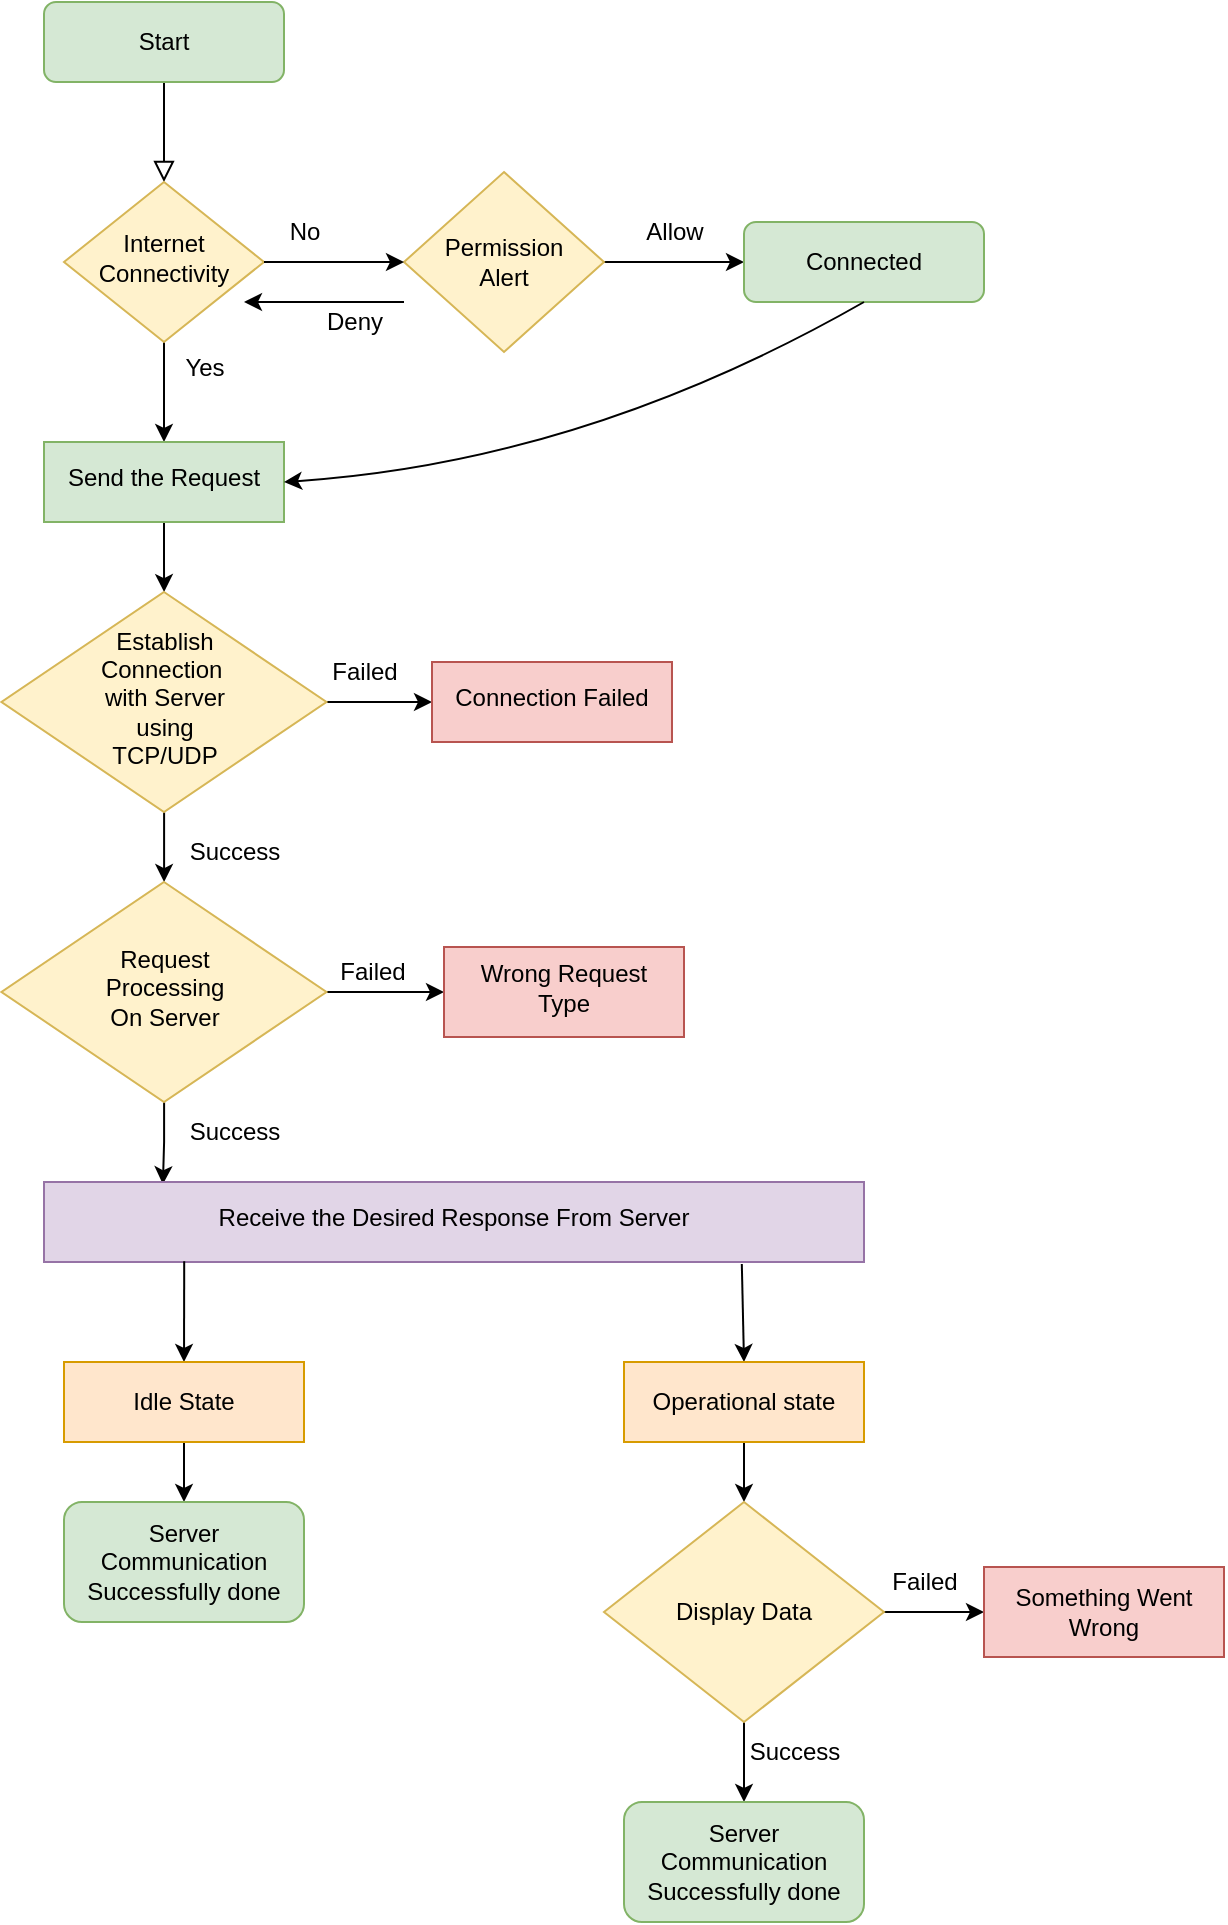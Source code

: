<mxfile version="21.2.3" type="github">
  <diagram id="C5RBs43oDa-KdzZeNtuy" name="Page-1">
    <mxGraphModel dx="1050" dy="581" grid="1" gridSize="10" guides="1" tooltips="1" connect="1" arrows="1" fold="1" page="1" pageScale="1" pageWidth="827" pageHeight="1169" math="0" shadow="0">
      <root>
        <mxCell id="WIyWlLk6GJQsqaUBKTNV-0" />
        <mxCell id="WIyWlLk6GJQsqaUBKTNV-1" parent="WIyWlLk6GJQsqaUBKTNV-0" />
        <mxCell id="WIyWlLk6GJQsqaUBKTNV-2" value="" style="rounded=0;html=1;jettySize=auto;orthogonalLoop=1;fontSize=11;endArrow=block;endFill=0;endSize=8;strokeWidth=1;shadow=0;labelBackgroundColor=none;edgeStyle=orthogonalEdgeStyle;" parent="WIyWlLk6GJQsqaUBKTNV-1" source="WIyWlLk6GJQsqaUBKTNV-3" target="WIyWlLk6GJQsqaUBKTNV-6" edge="1">
          <mxGeometry relative="1" as="geometry" />
        </mxCell>
        <mxCell id="WIyWlLk6GJQsqaUBKTNV-3" value="Start" style="rounded=1;whiteSpace=wrap;html=1;fontSize=12;glass=0;strokeWidth=1;shadow=0;fillColor=#d5e8d4;strokeColor=#82b366;" parent="WIyWlLk6GJQsqaUBKTNV-1" vertex="1">
          <mxGeometry x="160" y="80" width="120" height="40" as="geometry" />
        </mxCell>
        <mxCell id="oW8vfRG4xfct3vdIjHn0-7" value="" style="edgeStyle=orthogonalEdgeStyle;rounded=0;orthogonalLoop=1;jettySize=auto;html=1;" edge="1" parent="WIyWlLk6GJQsqaUBKTNV-1" source="WIyWlLk6GJQsqaUBKTNV-6" target="oW8vfRG4xfct3vdIjHn0-6">
          <mxGeometry relative="1" as="geometry" />
        </mxCell>
        <mxCell id="WIyWlLk6GJQsqaUBKTNV-6" value="Internet Connectivity" style="rhombus;whiteSpace=wrap;html=1;shadow=0;fontFamily=Helvetica;fontSize=12;align=center;strokeWidth=1;spacing=6;spacingTop=-4;fillColor=#fff2cc;strokeColor=#d6b656;" parent="WIyWlLk6GJQsqaUBKTNV-1" vertex="1">
          <mxGeometry x="170" y="170" width="100" height="80" as="geometry" />
        </mxCell>
        <mxCell id="oW8vfRG4xfct3vdIjHn0-1" value="" style="edgeStyle=orthogonalEdgeStyle;rounded=0;orthogonalLoop=1;jettySize=auto;html=1;exitX=1;exitY=0.5;exitDx=0;exitDy=0;entryX=0;entryY=0.5;entryDx=0;entryDy=0;" edge="1" parent="WIyWlLk6GJQsqaUBKTNV-1" source="oW8vfRG4xfct3vdIjHn0-10" target="oW8vfRG4xfct3vdIjHn0-0">
          <mxGeometry relative="1" as="geometry">
            <mxPoint x="440" y="200" as="sourcePoint" />
          </mxGeometry>
        </mxCell>
        <mxCell id="oW8vfRG4xfct3vdIjHn0-0" value="Connected" style="whiteSpace=wrap;html=1;rounded=1;glass=0;strokeWidth=1;shadow=0;fillColor=#d5e8d4;strokeColor=#82b366;" vertex="1" parent="WIyWlLk6GJQsqaUBKTNV-1">
          <mxGeometry x="510" y="190" width="120" height="40" as="geometry" />
        </mxCell>
        <mxCell id="oW8vfRG4xfct3vdIjHn0-2" value="Allow" style="text;html=1;align=center;verticalAlign=middle;resizable=0;points=[];autosize=1;strokeColor=none;fillColor=none;" vertex="1" parent="WIyWlLk6GJQsqaUBKTNV-1">
          <mxGeometry x="450" y="180" width="50" height="30" as="geometry" />
        </mxCell>
        <mxCell id="oW8vfRG4xfct3vdIjHn0-17" value="" style="edgeStyle=orthogonalEdgeStyle;rounded=0;orthogonalLoop=1;jettySize=auto;html=1;" edge="1" parent="WIyWlLk6GJQsqaUBKTNV-1" source="oW8vfRG4xfct3vdIjHn0-6" target="oW8vfRG4xfct3vdIjHn0-16">
          <mxGeometry relative="1" as="geometry" />
        </mxCell>
        <mxCell id="oW8vfRG4xfct3vdIjHn0-6" value="Send the Request" style="whiteSpace=wrap;html=1;shadow=0;strokeWidth=1;spacing=6;spacingTop=-4;fillColor=#d5e8d4;strokeColor=#82b366;" vertex="1" parent="WIyWlLk6GJQsqaUBKTNV-1">
          <mxGeometry x="160" y="300" width="120" height="40" as="geometry" />
        </mxCell>
        <mxCell id="oW8vfRG4xfct3vdIjHn0-8" value="" style="curved=1;endArrow=classic;html=1;rounded=0;exitX=0.5;exitY=1;exitDx=0;exitDy=0;entryX=1;entryY=0.5;entryDx=0;entryDy=0;" edge="1" parent="WIyWlLk6GJQsqaUBKTNV-1" source="oW8vfRG4xfct3vdIjHn0-0" target="oW8vfRG4xfct3vdIjHn0-6">
          <mxGeometry width="50" height="50" relative="1" as="geometry">
            <mxPoint x="430" y="360" as="sourcePoint" />
            <mxPoint x="480" y="310" as="targetPoint" />
            <Array as="points">
              <mxPoint x="430" y="310" />
            </Array>
          </mxGeometry>
        </mxCell>
        <mxCell id="oW8vfRG4xfct3vdIjHn0-9" value="Yes" style="text;html=1;align=center;verticalAlign=middle;resizable=0;points=[];autosize=1;strokeColor=none;fillColor=none;" vertex="1" parent="WIyWlLk6GJQsqaUBKTNV-1">
          <mxGeometry x="220" y="248" width="40" height="30" as="geometry" />
        </mxCell>
        <mxCell id="oW8vfRG4xfct3vdIjHn0-10" value="Permission&lt;br&gt;Alert" style="rhombus;whiteSpace=wrap;html=1;fillColor=#fff2cc;strokeColor=#d6b656;" vertex="1" parent="WIyWlLk6GJQsqaUBKTNV-1">
          <mxGeometry x="340" y="165" width="100" height="90" as="geometry" />
        </mxCell>
        <mxCell id="oW8vfRG4xfct3vdIjHn0-11" value="" style="endArrow=classic;html=1;rounded=0;entryX=0;entryY=0.5;entryDx=0;entryDy=0;exitX=1;exitY=0.5;exitDx=0;exitDy=0;" edge="1" parent="WIyWlLk6GJQsqaUBKTNV-1" source="WIyWlLk6GJQsqaUBKTNV-6" target="oW8vfRG4xfct3vdIjHn0-10">
          <mxGeometry width="50" height="50" relative="1" as="geometry">
            <mxPoint x="80" y="280" as="sourcePoint" />
            <mxPoint x="130" y="230" as="targetPoint" />
          </mxGeometry>
        </mxCell>
        <mxCell id="oW8vfRG4xfct3vdIjHn0-12" value="No" style="text;html=1;align=center;verticalAlign=middle;resizable=0;points=[];autosize=1;strokeColor=none;fillColor=none;" vertex="1" parent="WIyWlLk6GJQsqaUBKTNV-1">
          <mxGeometry x="270" y="180" width="40" height="30" as="geometry" />
        </mxCell>
        <mxCell id="oW8vfRG4xfct3vdIjHn0-14" value="" style="endArrow=classic;html=1;rounded=0;" edge="1" parent="WIyWlLk6GJQsqaUBKTNV-1">
          <mxGeometry width="50" height="50" relative="1" as="geometry">
            <mxPoint x="340" y="230" as="sourcePoint" />
            <mxPoint x="260" y="230" as="targetPoint" />
          </mxGeometry>
        </mxCell>
        <mxCell id="oW8vfRG4xfct3vdIjHn0-15" value="Deny&lt;br&gt;" style="text;html=1;align=center;verticalAlign=middle;resizable=0;points=[];autosize=1;strokeColor=none;fillColor=none;" vertex="1" parent="WIyWlLk6GJQsqaUBKTNV-1">
          <mxGeometry x="290" y="225" width="50" height="30" as="geometry" />
        </mxCell>
        <mxCell id="oW8vfRG4xfct3vdIjHn0-20" value="" style="edgeStyle=orthogonalEdgeStyle;rounded=0;orthogonalLoop=1;jettySize=auto;html=1;" edge="1" parent="WIyWlLk6GJQsqaUBKTNV-1" source="oW8vfRG4xfct3vdIjHn0-16" target="oW8vfRG4xfct3vdIjHn0-19">
          <mxGeometry relative="1" as="geometry" />
        </mxCell>
        <mxCell id="oW8vfRG4xfct3vdIjHn0-24" value="" style="edgeStyle=orthogonalEdgeStyle;rounded=0;orthogonalLoop=1;jettySize=auto;html=1;" edge="1" parent="WIyWlLk6GJQsqaUBKTNV-1" source="oW8vfRG4xfct3vdIjHn0-16" target="oW8vfRG4xfct3vdIjHn0-23">
          <mxGeometry relative="1" as="geometry" />
        </mxCell>
        <mxCell id="oW8vfRG4xfct3vdIjHn0-16" value="Establish&lt;br&gt;Connection&amp;nbsp;&lt;br&gt;with Server&lt;br&gt;using&lt;br&gt;TCP/UDP" style="rhombus;whiteSpace=wrap;html=1;shadow=0;strokeWidth=1;spacing=6;spacingTop=-4;fillColor=#fff2cc;strokeColor=#d6b656;" vertex="1" parent="WIyWlLk6GJQsqaUBKTNV-1">
          <mxGeometry x="138.75" y="375" width="162.5" height="110" as="geometry" />
        </mxCell>
        <mxCell id="oW8vfRG4xfct3vdIjHn0-19" value="Connection Failed" style="whiteSpace=wrap;html=1;shadow=0;strokeWidth=1;spacing=6;spacingTop=-4;fillColor=#f8cecc;strokeColor=#b85450;" vertex="1" parent="WIyWlLk6GJQsqaUBKTNV-1">
          <mxGeometry x="354" y="410" width="120" height="40" as="geometry" />
        </mxCell>
        <mxCell id="oW8vfRG4xfct3vdIjHn0-21" value="Failed" style="text;html=1;align=center;verticalAlign=middle;resizable=0;points=[];autosize=1;strokeColor=none;fillColor=none;" vertex="1" parent="WIyWlLk6GJQsqaUBKTNV-1">
          <mxGeometry x="290" y="400" width="60" height="30" as="geometry" />
        </mxCell>
        <mxCell id="oW8vfRG4xfct3vdIjHn0-27" value="" style="edgeStyle=orthogonalEdgeStyle;rounded=0;orthogonalLoop=1;jettySize=auto;html=1;" edge="1" parent="WIyWlLk6GJQsqaUBKTNV-1" source="oW8vfRG4xfct3vdIjHn0-23" target="oW8vfRG4xfct3vdIjHn0-26">
          <mxGeometry relative="1" as="geometry" />
        </mxCell>
        <mxCell id="oW8vfRG4xfct3vdIjHn0-30" value="" style="edgeStyle=orthogonalEdgeStyle;rounded=0;orthogonalLoop=1;jettySize=auto;html=1;entryX=0.145;entryY=0.028;entryDx=0;entryDy=0;entryPerimeter=0;" edge="1" parent="WIyWlLk6GJQsqaUBKTNV-1" source="oW8vfRG4xfct3vdIjHn0-23" target="oW8vfRG4xfct3vdIjHn0-29">
          <mxGeometry relative="1" as="geometry" />
        </mxCell>
        <mxCell id="oW8vfRG4xfct3vdIjHn0-23" value="Request &lt;br&gt;Processing&lt;br&gt;On Server" style="rhombus;whiteSpace=wrap;html=1;shadow=0;strokeWidth=1;spacing=6;spacingTop=-4;fillColor=#fff2cc;strokeColor=#d6b656;" vertex="1" parent="WIyWlLk6GJQsqaUBKTNV-1">
          <mxGeometry x="138.75" y="520" width="162.5" height="110" as="geometry" />
        </mxCell>
        <mxCell id="oW8vfRG4xfct3vdIjHn0-25" value="Success" style="text;html=1;align=center;verticalAlign=middle;resizable=0;points=[];autosize=1;strokeColor=none;fillColor=none;" vertex="1" parent="WIyWlLk6GJQsqaUBKTNV-1">
          <mxGeometry x="220" y="490" width="70" height="30" as="geometry" />
        </mxCell>
        <mxCell id="oW8vfRG4xfct3vdIjHn0-26" value="Wrong Request Type" style="whiteSpace=wrap;html=1;shadow=0;strokeWidth=1;spacing=6;spacingTop=-4;fillColor=#f8cecc;strokeColor=#b85450;" vertex="1" parent="WIyWlLk6GJQsqaUBKTNV-1">
          <mxGeometry x="360" y="552.5" width="120" height="45" as="geometry" />
        </mxCell>
        <mxCell id="oW8vfRG4xfct3vdIjHn0-28" value="Failed" style="text;html=1;align=center;verticalAlign=middle;resizable=0;points=[];autosize=1;strokeColor=none;fillColor=none;" vertex="1" parent="WIyWlLk6GJQsqaUBKTNV-1">
          <mxGeometry x="294" y="550" width="60" height="30" as="geometry" />
        </mxCell>
        <mxCell id="oW8vfRG4xfct3vdIjHn0-29" value="Receive the Desired Response From Server" style="whiteSpace=wrap;html=1;shadow=0;strokeWidth=1;spacing=6;spacingTop=-4;fillColor=#e1d5e7;strokeColor=#9673a6;" vertex="1" parent="WIyWlLk6GJQsqaUBKTNV-1">
          <mxGeometry x="160" y="670" width="410" height="40" as="geometry" />
        </mxCell>
        <mxCell id="oW8vfRG4xfct3vdIjHn0-31" value="Success" style="text;html=1;align=center;verticalAlign=middle;resizable=0;points=[];autosize=1;strokeColor=none;fillColor=none;" vertex="1" parent="WIyWlLk6GJQsqaUBKTNV-1">
          <mxGeometry x="220" y="630" width="70" height="30" as="geometry" />
        </mxCell>
        <mxCell id="oW8vfRG4xfct3vdIjHn0-32" value="" style="endArrow=classic;html=1;rounded=0;exitX=0.171;exitY=0.99;exitDx=0;exitDy=0;exitPerimeter=0;entryX=0.5;entryY=0;entryDx=0;entryDy=0;" edge="1" parent="WIyWlLk6GJQsqaUBKTNV-1" source="oW8vfRG4xfct3vdIjHn0-29" target="oW8vfRG4xfct3vdIjHn0-36">
          <mxGeometry width="50" height="50" relative="1" as="geometry">
            <mxPoint x="180" y="860" as="sourcePoint" />
            <mxPoint x="230" y="762.5" as="targetPoint" />
          </mxGeometry>
        </mxCell>
        <mxCell id="oW8vfRG4xfct3vdIjHn0-33" value="" style="endArrow=classic;html=1;rounded=0;entryX=0.5;entryY=0;entryDx=0;entryDy=0;exitX=0.851;exitY=1.024;exitDx=0;exitDy=0;exitPerimeter=0;" edge="1" parent="WIyWlLk6GJQsqaUBKTNV-1" source="oW8vfRG4xfct3vdIjHn0-29" target="oW8vfRG4xfct3vdIjHn0-37">
          <mxGeometry width="50" height="50" relative="1" as="geometry">
            <mxPoint x="520" y="710" as="sourcePoint" />
            <mxPoint x="510" y="762.5" as="targetPoint" />
          </mxGeometry>
        </mxCell>
        <mxCell id="oW8vfRG4xfct3vdIjHn0-40" value="" style="edgeStyle=orthogonalEdgeStyle;rounded=0;orthogonalLoop=1;jettySize=auto;html=1;" edge="1" parent="WIyWlLk6GJQsqaUBKTNV-1" source="oW8vfRG4xfct3vdIjHn0-36" target="oW8vfRG4xfct3vdIjHn0-39">
          <mxGeometry relative="1" as="geometry" />
        </mxCell>
        <mxCell id="oW8vfRG4xfct3vdIjHn0-36" value="Idle State" style="rounded=0;whiteSpace=wrap;html=1;fillColor=#ffe6cc;strokeColor=#d79b00;" vertex="1" parent="WIyWlLk6GJQsqaUBKTNV-1">
          <mxGeometry x="170" y="760" width="120" height="40" as="geometry" />
        </mxCell>
        <mxCell id="oW8vfRG4xfct3vdIjHn0-42" value="" style="edgeStyle=orthogonalEdgeStyle;rounded=0;orthogonalLoop=1;jettySize=auto;html=1;" edge="1" parent="WIyWlLk6GJQsqaUBKTNV-1" source="oW8vfRG4xfct3vdIjHn0-37" target="oW8vfRG4xfct3vdIjHn0-41">
          <mxGeometry relative="1" as="geometry" />
        </mxCell>
        <mxCell id="oW8vfRG4xfct3vdIjHn0-37" value="Operational state" style="rounded=0;whiteSpace=wrap;html=1;fillColor=#ffe6cc;strokeColor=#d79b00;" vertex="1" parent="WIyWlLk6GJQsqaUBKTNV-1">
          <mxGeometry x="450" y="760" width="120" height="40" as="geometry" />
        </mxCell>
        <mxCell id="oW8vfRG4xfct3vdIjHn0-39" value="Server Communication&lt;br&gt;Successfully done" style="rounded=1;whiteSpace=wrap;html=1;fillColor=#d5e8d4;strokeColor=#82b366;" vertex="1" parent="WIyWlLk6GJQsqaUBKTNV-1">
          <mxGeometry x="170" y="830" width="120" height="60" as="geometry" />
        </mxCell>
        <mxCell id="oW8vfRG4xfct3vdIjHn0-44" value="" style="edgeStyle=orthogonalEdgeStyle;rounded=0;orthogonalLoop=1;jettySize=auto;html=1;" edge="1" parent="WIyWlLk6GJQsqaUBKTNV-1" source="oW8vfRG4xfct3vdIjHn0-41" target="oW8vfRG4xfct3vdIjHn0-43">
          <mxGeometry relative="1" as="geometry" />
        </mxCell>
        <mxCell id="oW8vfRG4xfct3vdIjHn0-47" value="" style="edgeStyle=orthogonalEdgeStyle;rounded=0;orthogonalLoop=1;jettySize=auto;html=1;entryX=0.5;entryY=0;entryDx=0;entryDy=0;" edge="1" parent="WIyWlLk6GJQsqaUBKTNV-1" source="oW8vfRG4xfct3vdIjHn0-41" target="oW8vfRG4xfct3vdIjHn0-48">
          <mxGeometry relative="1" as="geometry">
            <mxPoint x="510" y="1045" as="targetPoint" />
          </mxGeometry>
        </mxCell>
        <mxCell id="oW8vfRG4xfct3vdIjHn0-41" value="Display Data" style="rhombus;whiteSpace=wrap;html=1;rounded=0;fillColor=#fff2cc;strokeColor=#d6b656;" vertex="1" parent="WIyWlLk6GJQsqaUBKTNV-1">
          <mxGeometry x="440" y="830" width="140" height="110" as="geometry" />
        </mxCell>
        <mxCell id="oW8vfRG4xfct3vdIjHn0-43" value="Something Went Wrong" style="whiteSpace=wrap;html=1;rounded=0;fillColor=#f8cecc;strokeColor=#b85450;" vertex="1" parent="WIyWlLk6GJQsqaUBKTNV-1">
          <mxGeometry x="630" y="862.5" width="120" height="45" as="geometry" />
        </mxCell>
        <mxCell id="oW8vfRG4xfct3vdIjHn0-45" value="Failed" style="text;html=1;align=center;verticalAlign=middle;resizable=0;points=[];autosize=1;strokeColor=none;fillColor=none;" vertex="1" parent="WIyWlLk6GJQsqaUBKTNV-1">
          <mxGeometry x="570" y="855" width="60" height="30" as="geometry" />
        </mxCell>
        <mxCell id="oW8vfRG4xfct3vdIjHn0-48" value="Server Communication&lt;br style=&quot;border-color: var(--border-color);&quot;&gt;Successfully done" style="rounded=1;whiteSpace=wrap;html=1;fillColor=#d5e8d4;strokeColor=#82b366;" vertex="1" parent="WIyWlLk6GJQsqaUBKTNV-1">
          <mxGeometry x="450" y="980" width="120" height="60" as="geometry" />
        </mxCell>
        <mxCell id="oW8vfRG4xfct3vdIjHn0-50" value="Success" style="text;html=1;align=center;verticalAlign=middle;resizable=0;points=[];autosize=1;strokeColor=none;fillColor=none;" vertex="1" parent="WIyWlLk6GJQsqaUBKTNV-1">
          <mxGeometry x="500" y="940" width="70" height="30" as="geometry" />
        </mxCell>
      </root>
    </mxGraphModel>
  </diagram>
</mxfile>
